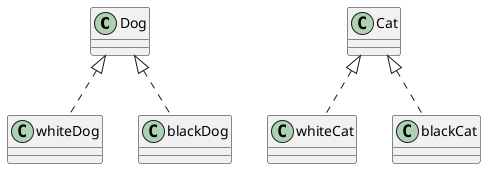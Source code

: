 @startuml 
class Dog{}
class Cat{}

Cat <|.. whiteCat
Dog <|.. whiteDog
Cat <|.. blackCat
Dog <|.. blackDog
@enduml 
